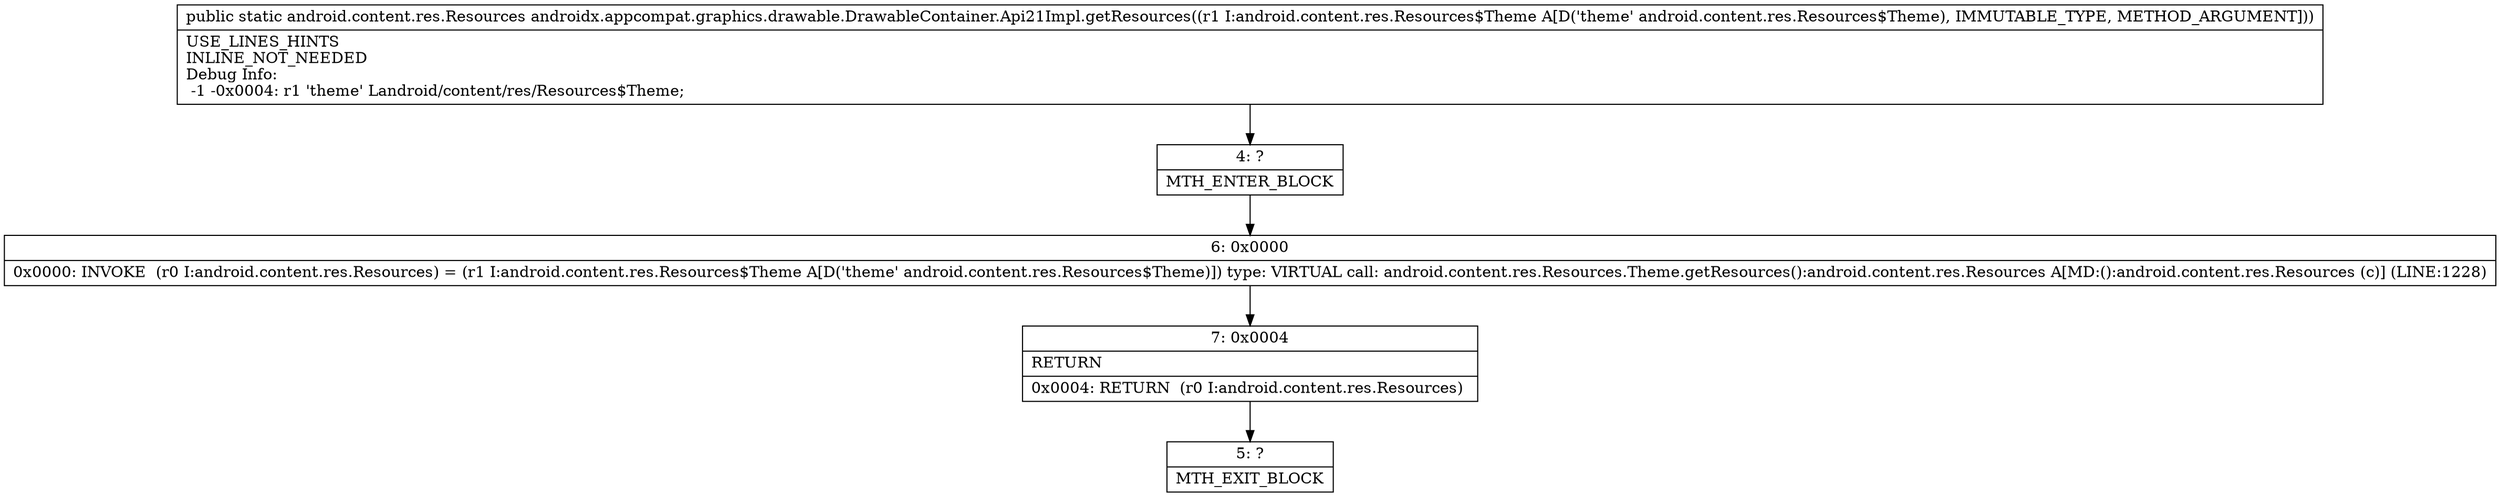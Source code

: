 digraph "CFG forandroidx.appcompat.graphics.drawable.DrawableContainer.Api21Impl.getResources(Landroid\/content\/res\/Resources$Theme;)Landroid\/content\/res\/Resources;" {
Node_4 [shape=record,label="{4\:\ ?|MTH_ENTER_BLOCK\l}"];
Node_6 [shape=record,label="{6\:\ 0x0000|0x0000: INVOKE  (r0 I:android.content.res.Resources) = (r1 I:android.content.res.Resources$Theme A[D('theme' android.content.res.Resources$Theme)]) type: VIRTUAL call: android.content.res.Resources.Theme.getResources():android.content.res.Resources A[MD:():android.content.res.Resources (c)] (LINE:1228)\l}"];
Node_7 [shape=record,label="{7\:\ 0x0004|RETURN\l|0x0004: RETURN  (r0 I:android.content.res.Resources) \l}"];
Node_5 [shape=record,label="{5\:\ ?|MTH_EXIT_BLOCK\l}"];
MethodNode[shape=record,label="{public static android.content.res.Resources androidx.appcompat.graphics.drawable.DrawableContainer.Api21Impl.getResources((r1 I:android.content.res.Resources$Theme A[D('theme' android.content.res.Resources$Theme), IMMUTABLE_TYPE, METHOD_ARGUMENT]))  | USE_LINES_HINTS\lINLINE_NOT_NEEDED\lDebug Info:\l  \-1 \-0x0004: r1 'theme' Landroid\/content\/res\/Resources$Theme;\l}"];
MethodNode -> Node_4;Node_4 -> Node_6;
Node_6 -> Node_7;
Node_7 -> Node_5;
}

